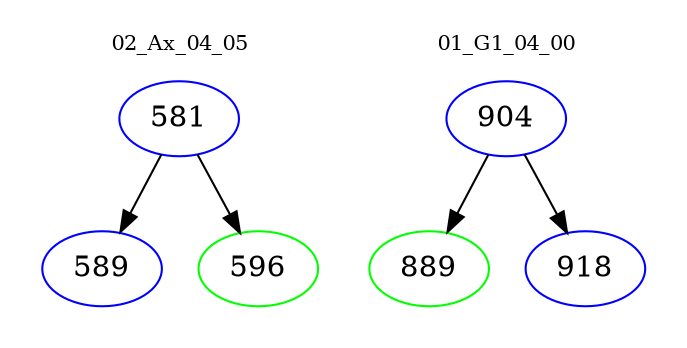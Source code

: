digraph{
subgraph cluster_0 {
color = white
label = "02_Ax_04_05";
fontsize=10;
T0_581 [label="581", color="blue"]
T0_581 -> T0_589 [color="black"]
T0_589 [label="589", color="blue"]
T0_581 -> T0_596 [color="black"]
T0_596 [label="596", color="green"]
}
subgraph cluster_1 {
color = white
label = "01_G1_04_00";
fontsize=10;
T1_904 [label="904", color="blue"]
T1_904 -> T1_889 [color="black"]
T1_889 [label="889", color="green"]
T1_904 -> T1_918 [color="black"]
T1_918 [label="918", color="blue"]
}
}
